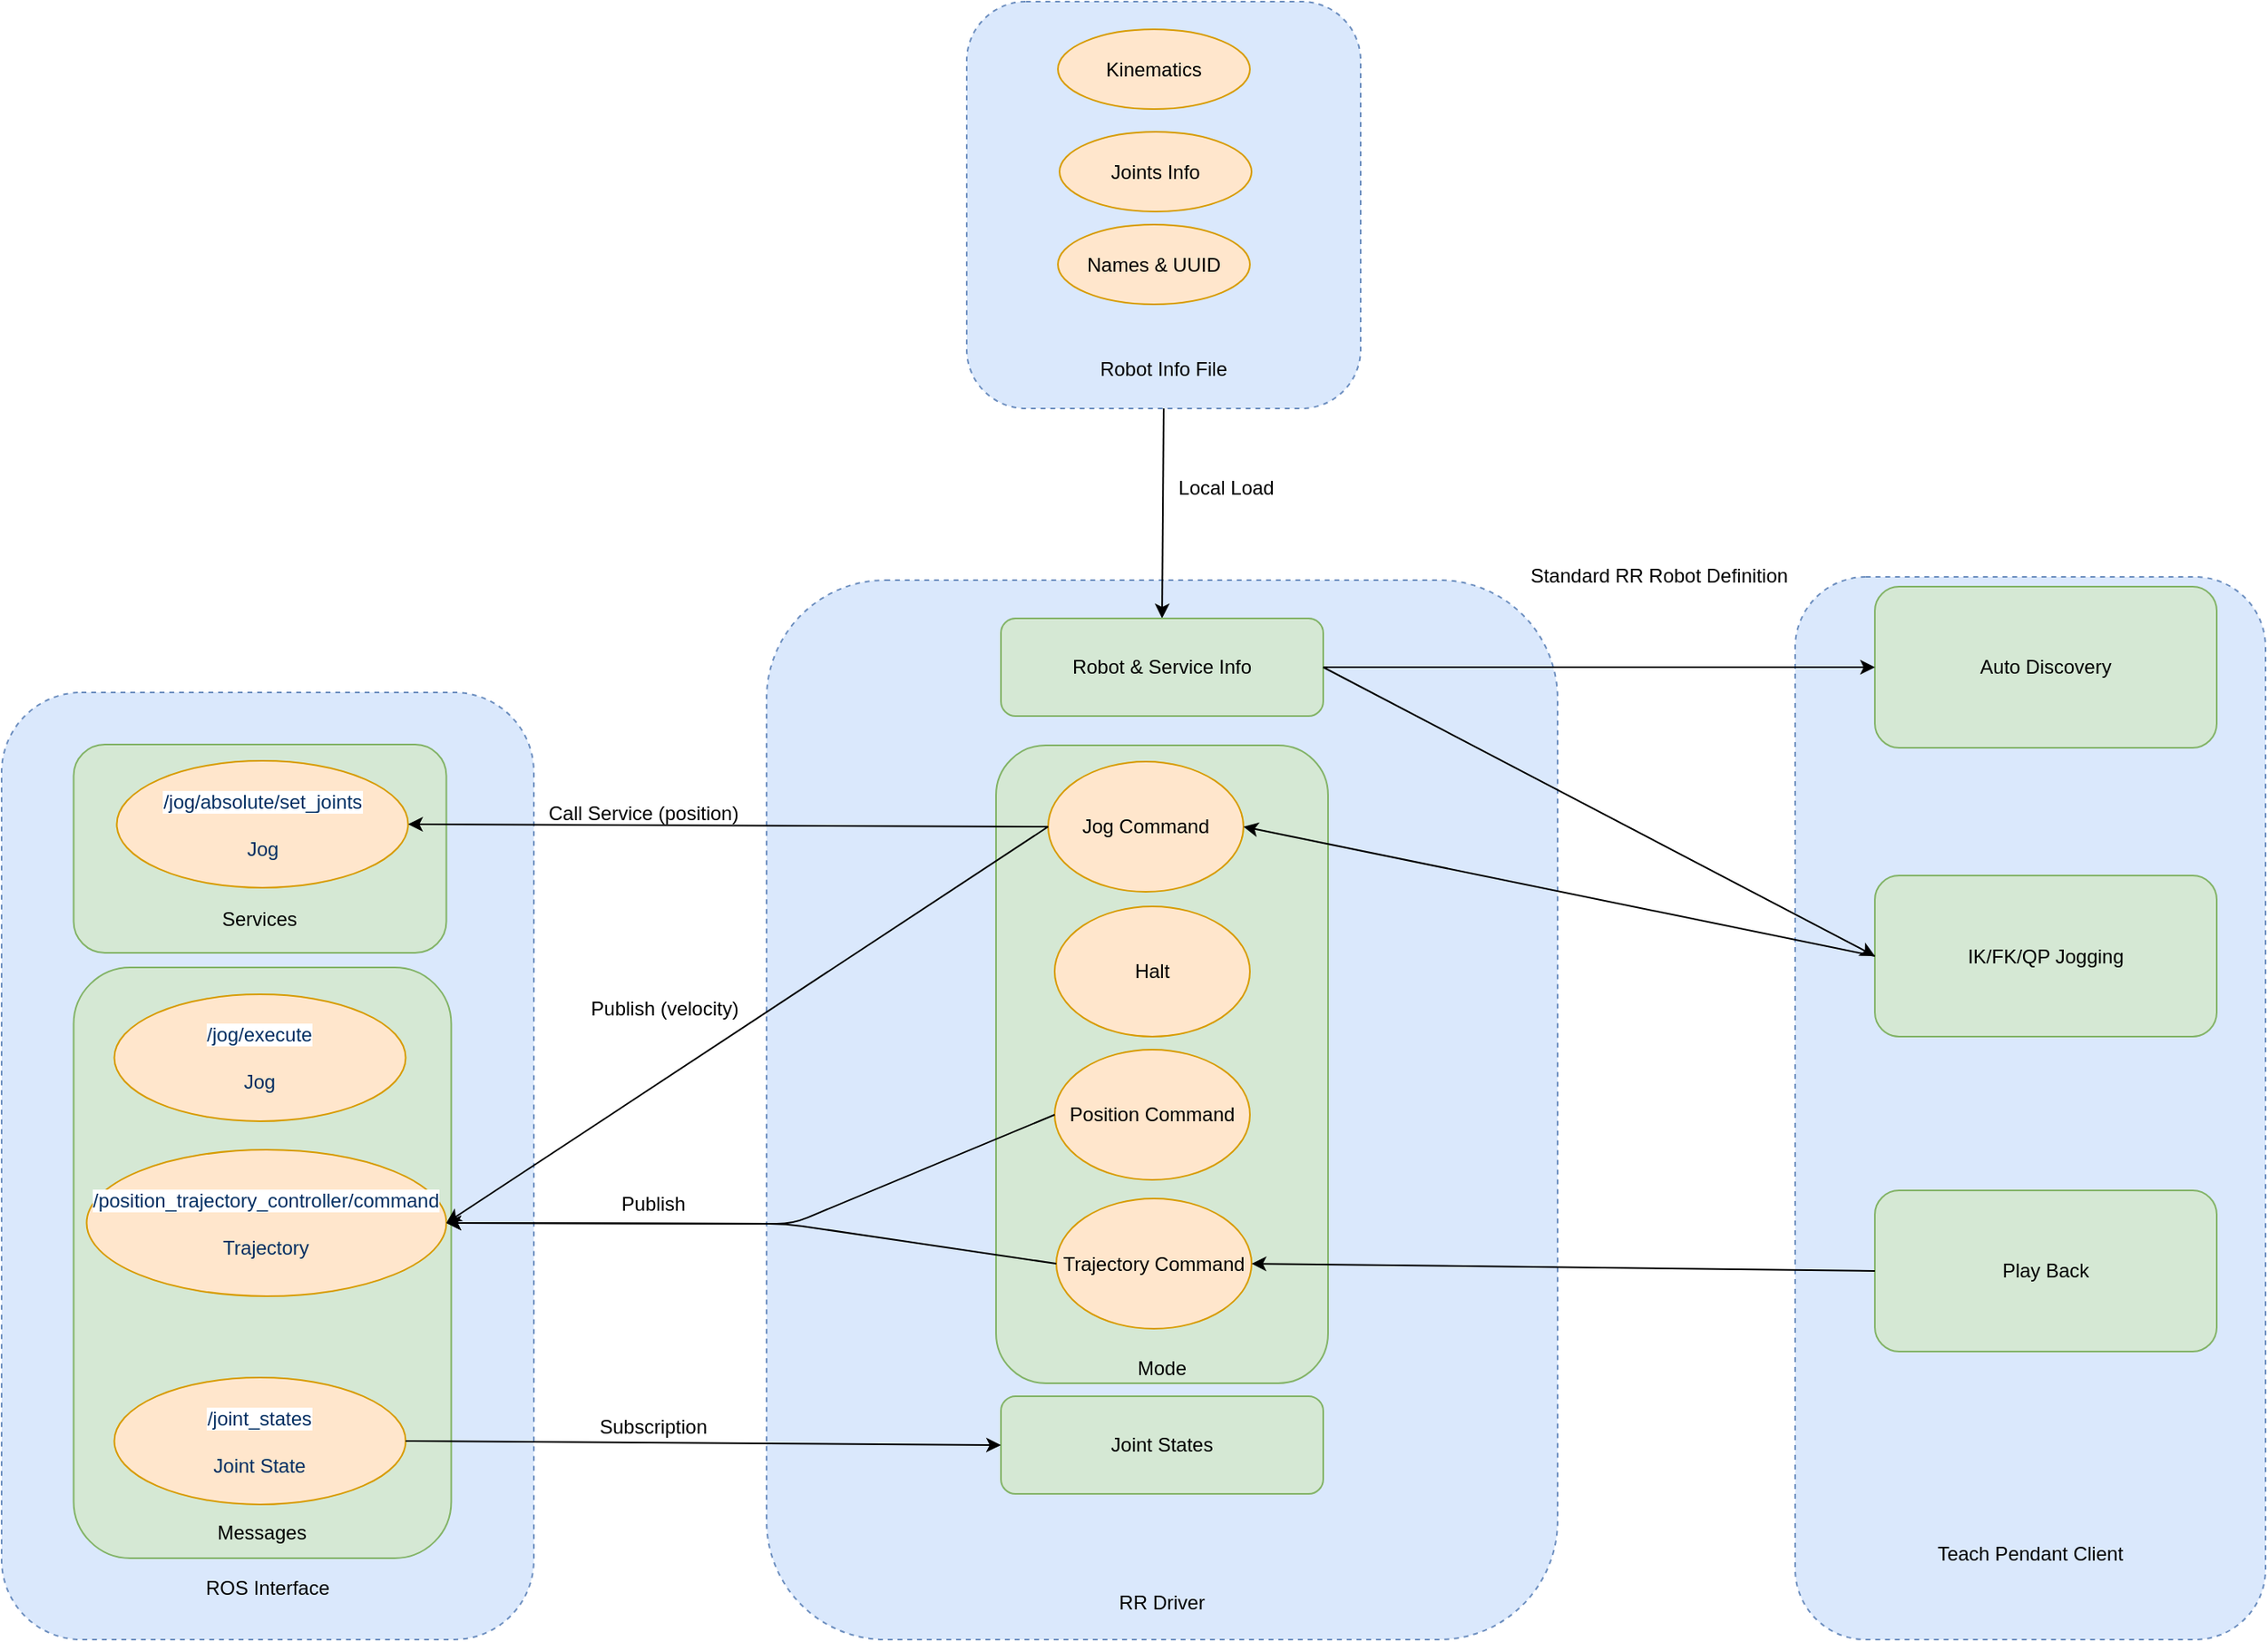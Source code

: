 <mxfile version="13.6.2" type="device"><diagram id="7dnzhmzvjPaTl8PEZ0EC" name="Page-1"><mxGraphModel dx="2583" dy="2661" grid="0" gridSize="10" guides="1" tooltips="1" connect="1" arrows="1" fold="1" page="1" pageScale="1" pageWidth="827" pageHeight="1169" math="0" shadow="0"><root><mxCell id="0"/><mxCell id="1" parent="0"/><mxCell id="Pj8FK1_qwA47QdjpNa2k-1" value="&lt;br&gt;&lt;br&gt;&lt;br&gt;&lt;br&gt;&lt;br&gt;&lt;br&gt;&lt;br&gt;&lt;br&gt;&lt;br&gt;&lt;br&gt;&lt;br&gt;&lt;br&gt;&lt;br&gt;&lt;br&gt;&lt;br&gt;&lt;br&gt;&lt;br&gt;&lt;br&gt;&lt;br&gt;&lt;br&gt;&lt;br&gt;&lt;br&gt;&lt;br&gt;&lt;br&gt;&lt;br&gt;&lt;br&gt;&lt;br&gt;&lt;br&gt;&lt;br&gt;&lt;br&gt;&lt;br&gt;&lt;br&gt;&lt;br&gt;&lt;br&gt;&lt;br&gt;&lt;br&gt;ROS Interface" style="rounded=1;whiteSpace=wrap;html=1;dashed=1;fillColor=#dae8fc;strokeColor=#6c8ebf;" parent="1" vertex="1"><mxGeometry x="243" y="124.5" width="327" height="582" as="geometry"/></mxCell><mxCell id="Pj8FK1_qwA47QdjpNa2k-2" value="&lt;br&gt;&lt;br&gt;&lt;br&gt;&lt;br&gt;&lt;br&gt;&lt;br&gt;Services" style="rounded=1;whiteSpace=wrap;html=1;fillColor=#d5e8d4;strokeColor=#82b366;" parent="1" vertex="1"><mxGeometry x="287.25" y="156.5" width="229" height="128" as="geometry"/></mxCell><mxCell id="Pj8FK1_qwA47QdjpNa2k-3" value="&lt;br&gt;&lt;br&gt;&lt;br&gt;&lt;br&gt;&lt;br&gt;&lt;br&gt;&lt;br&gt;&lt;br&gt;&lt;br&gt;&lt;br&gt;&lt;br&gt;&lt;br&gt;&lt;br&gt;&lt;br&gt;&lt;br&gt;&lt;br&gt;&lt;br&gt;&lt;br&gt;&lt;br&gt;&lt;br&gt;&lt;br&gt;&lt;br&gt;&lt;br&gt;Messages" style="rounded=1;whiteSpace=wrap;html=1;fillColor=#d5e8d4;strokeColor=#82b366;" parent="1" vertex="1"><mxGeometry x="287.25" y="293.5" width="232" height="363" as="geometry"/></mxCell><mxCell id="Pj8FK1_qwA47QdjpNa2k-4" value="&lt;span style=&quot;color: rgb(3 , 47 , 98) ; font-family: , &amp;#34;consolas&amp;#34; , &amp;#34;liberation mono&amp;#34; , &amp;#34;menlo&amp;#34; , monospace ; background-color: rgb(255 , 255 , 255)&quot;&gt;/jog/absolute/set_joints&lt;br&gt;&lt;/span&gt;&lt;span style=&quot;color: rgb(3 , 47 , 98)&quot;&gt;&lt;br&gt;Jog&lt;br&gt;&lt;/span&gt;" style="ellipse;whiteSpace=wrap;html=1;fillColor=#ffe6cc;strokeColor=#d79b00;" parent="1" vertex="1"><mxGeometry x="313.75" y="166.5" width="179" height="78" as="geometry"/></mxCell><mxCell id="Pj8FK1_qwA47QdjpNa2k-6" value="&lt;span style=&quot;color: rgb(3 , 47 , 98) ; background-color: rgb(255 , 255 , 255)&quot;&gt;/jog/execute&lt;/span&gt;&lt;span style=&quot;color: rgb(3 , 47 , 98) ; font-family: , &amp;#34;consolas&amp;#34; , &amp;#34;liberation mono&amp;#34; , &amp;#34;menlo&amp;#34; , monospace ; background-color: rgb(255 , 255 , 255)&quot;&gt;&lt;br&gt;&lt;/span&gt;&lt;span style=&quot;color: rgb(3 , 47 , 98)&quot;&gt;&lt;br&gt;Jog&lt;br&gt;&lt;/span&gt;" style="ellipse;whiteSpace=wrap;html=1;fillColor=#ffe6cc;strokeColor=#d79b00;" parent="1" vertex="1"><mxGeometry x="312.25" y="310" width="179" height="78" as="geometry"/></mxCell><mxCell id="Pj8FK1_qwA47QdjpNa2k-7" value="&lt;span style=&quot;color: rgb(3 , 47 , 98) ; font-family: , &amp;#34;consolas&amp;#34; , &amp;#34;liberation mono&amp;#34; , &amp;#34;menlo&amp;#34; , monospace ; background-color: rgb(255 , 255 , 255)&quot;&gt;/position_trajectory_controller/command&lt;/span&gt;&lt;span style=&quot;color: rgb(3 , 47 , 98)&quot;&gt;&lt;br&gt;&lt;br&gt;Trajectory&lt;br&gt;&lt;/span&gt;" style="ellipse;whiteSpace=wrap;html=1;fillColor=#ffe6cc;strokeColor=#d79b00;" parent="1" vertex="1"><mxGeometry x="295.25" y="405.5" width="221" height="90" as="geometry"/></mxCell><mxCell id="Pj8FK1_qwA47QdjpNa2k-8" value="&lt;br&gt;&lt;br&gt;&lt;br&gt;&lt;br&gt;&lt;br&gt;&lt;br&gt;&lt;br&gt;&lt;br&gt;&lt;br&gt;&lt;br&gt;&lt;br&gt;&lt;br&gt;&lt;br&gt;&lt;br&gt;Robot Info File" style="rounded=1;whiteSpace=wrap;html=1;dashed=1;fillColor=#dae8fc;strokeColor=#6c8ebf;" parent="1" vertex="1"><mxGeometry x="836" y="-300" width="242" height="250" as="geometry"/></mxCell><mxCell id="Pj8FK1_qwA47QdjpNa2k-9" value="Kinematics" style="ellipse;whiteSpace=wrap;html=1;fillColor=#ffe6cc;strokeColor=#d79b00;" parent="1" vertex="1"><mxGeometry x="892" y="-283" width="118" height="49" as="geometry"/></mxCell><mxCell id="Pj8FK1_qwA47QdjpNa2k-10" value="Joints Info" style="ellipse;whiteSpace=wrap;html=1;fillColor=#ffe6cc;strokeColor=#d79b00;" parent="1" vertex="1"><mxGeometry x="893" y="-220" width="118" height="49" as="geometry"/></mxCell><mxCell id="Pj8FK1_qwA47QdjpNa2k-11" value="Names &amp;amp; UUID" style="ellipse;whiteSpace=wrap;html=1;fillColor=#ffe6cc;strokeColor=#d79b00;" parent="1" vertex="1"><mxGeometry x="892" y="-163" width="118" height="49" as="geometry"/></mxCell><mxCell id="Pj8FK1_qwA47QdjpNa2k-13" value="&lt;br&gt;&lt;br&gt;&lt;br&gt;&lt;br&gt;&lt;br&gt;&lt;br&gt;&lt;br&gt;&lt;br&gt;&lt;br&gt;&lt;br&gt;&lt;br&gt;&lt;br&gt;&lt;br&gt;&lt;br&gt;&lt;br&gt;&lt;br&gt;&lt;br&gt;&lt;br&gt;&lt;br&gt;&lt;br&gt;&lt;br&gt;&lt;br&gt;&lt;br&gt;&lt;br&gt;&lt;br&gt;&lt;br&gt;&lt;br&gt;&lt;br&gt;&lt;br&gt;&lt;br&gt;&lt;br&gt;&lt;br&gt;&lt;br&gt;&lt;br&gt;&lt;br&gt;&lt;br&gt;&lt;br&gt;&lt;br&gt;&lt;br&gt;&lt;br&gt;&lt;br&gt;&lt;br&gt;RR Driver" style="rounded=1;whiteSpace=wrap;html=1;dashed=1;fillColor=#dae8fc;strokeColor=#6c8ebf;" parent="1" vertex="1"><mxGeometry x="713" y="55.5" width="486" height="651" as="geometry"/></mxCell><mxCell id="Pj8FK1_qwA47QdjpNa2k-14" value="" style="endArrow=classic;html=1;exitX=0.5;exitY=1;exitDx=0;exitDy=0;entryX=0.5;entryY=0;entryDx=0;entryDy=0;" parent="1" source="Pj8FK1_qwA47QdjpNa2k-8" target="Pj8FK1_qwA47QdjpNa2k-15" edge="1"><mxGeometry width="50" height="50" relative="1" as="geometry"><mxPoint x="617" y="284" as="sourcePoint"/><mxPoint x="667" y="234" as="targetPoint"/></mxGeometry></mxCell><mxCell id="Pj8FK1_qwA47QdjpNa2k-15" value="Robot &amp;amp; Service Info" style="rounded=1;whiteSpace=wrap;html=1;fillColor=#d5e8d4;strokeColor=#82b366;" parent="1" vertex="1"><mxGeometry x="857" y="79" width="198" height="60" as="geometry"/></mxCell><mxCell id="Pj8FK1_qwA47QdjpNa2k-16" value="&lt;br&gt;&lt;br&gt;&lt;br&gt;&lt;br&gt;&lt;br&gt;&lt;br&gt;&lt;br&gt;&lt;br&gt;&lt;br&gt;&lt;br&gt;&lt;br&gt;&lt;br&gt;&lt;br&gt;&lt;br&gt;&lt;br&gt;&lt;br&gt;&lt;br&gt;&lt;br&gt;&lt;br&gt;&lt;br&gt;&lt;br&gt;&lt;br&gt;&lt;br&gt;&lt;br&gt;&lt;br&gt;&lt;br&gt;Mode" style="rounded=1;whiteSpace=wrap;html=1;fillColor=#d5e8d4;strokeColor=#82b366;" parent="1" vertex="1"><mxGeometry x="854" y="157" width="204" height="392" as="geometry"/></mxCell><mxCell id="Pj8FK1_qwA47QdjpNa2k-21" value="Jog Command" style="ellipse;whiteSpace=wrap;html=1;fillColor=#ffe6cc;strokeColor=#d79b00;" parent="1" vertex="1"><mxGeometry x="886" y="167" width="120" height="80" as="geometry"/></mxCell><mxCell id="Pj8FK1_qwA47QdjpNa2k-22" value="" style="endArrow=classic;html=1;exitX=0;exitY=0.5;exitDx=0;exitDy=0;entryX=1;entryY=0.5;entryDx=0;entryDy=0;" parent="1" source="Pj8FK1_qwA47QdjpNa2k-21" target="Pj8FK1_qwA47QdjpNa2k-4" edge="1"><mxGeometry width="50" height="50" relative="1" as="geometry"><mxPoint x="617" y="268" as="sourcePoint"/><mxPoint x="667" y="218" as="targetPoint"/></mxGeometry></mxCell><mxCell id="Pj8FK1_qwA47QdjpNa2k-23" value="Position Command" style="ellipse;whiteSpace=wrap;html=1;fillColor=#ffe6cc;strokeColor=#d79b00;" parent="1" vertex="1"><mxGeometry x="890" y="344" width="120" height="80" as="geometry"/></mxCell><mxCell id="Pj8FK1_qwA47QdjpNa2k-24" value="Call Service (position)" style="text;html=1;align=center;verticalAlign=middle;resizable=0;points=[];autosize=1;" parent="1" vertex="1"><mxGeometry x="573" y="190" width="127" height="18" as="geometry"/></mxCell><mxCell id="Pj8FK1_qwA47QdjpNa2k-25" value="" style="endArrow=classic;html=1;exitX=0;exitY=0.5;exitDx=0;exitDy=0;entryX=1;entryY=0.5;entryDx=0;entryDy=0;" parent="1" source="Pj8FK1_qwA47QdjpNa2k-23" target="Pj8FK1_qwA47QdjpNa2k-7" edge="1"><mxGeometry width="50" height="50" relative="1" as="geometry"><mxPoint x="617" y="268" as="sourcePoint"/><mxPoint x="667" y="218" as="targetPoint"/><Array as="points"><mxPoint x="729" y="451"/></Array></mxGeometry></mxCell><mxCell id="Pj8FK1_qwA47QdjpNa2k-26" value="&lt;span style=&quot;color: rgb(3 , 47 , 98) ; font-family: , &amp;#34;consolas&amp;#34; , &amp;#34;liberation mono&amp;#34; , &amp;#34;menlo&amp;#34; , monospace ; background-color: rgb(255 , 255 , 255)&quot;&gt;/joint_states&lt;br&gt;&lt;/span&gt;&lt;span style=&quot;color: rgb(3 , 47 , 98)&quot;&gt;&lt;br&gt;Joint State&lt;br&gt;&lt;/span&gt;" style="ellipse;whiteSpace=wrap;html=1;fillColor=#ffe6cc;strokeColor=#d79b00;" parent="1" vertex="1"><mxGeometry x="312.25" y="545.5" width="179" height="78" as="geometry"/></mxCell><mxCell id="Pj8FK1_qwA47QdjpNa2k-27" value="Joint States" style="rounded=1;whiteSpace=wrap;html=1;fillColor=#d5e8d4;strokeColor=#82b366;" parent="1" vertex="1"><mxGeometry x="857" y="557" width="198" height="60" as="geometry"/></mxCell><mxCell id="Pj8FK1_qwA47QdjpNa2k-28" value="" style="endArrow=classic;html=1;exitX=1;exitY=0.5;exitDx=0;exitDy=0;entryX=0;entryY=0.5;entryDx=0;entryDy=0;" parent="1" source="Pj8FK1_qwA47QdjpNa2k-26" target="Pj8FK1_qwA47QdjpNa2k-27" edge="1"><mxGeometry width="50" height="50" relative="1" as="geometry"><mxPoint x="617" y="492" as="sourcePoint"/><mxPoint x="667" y="442" as="targetPoint"/></mxGeometry></mxCell><mxCell id="Pj8FK1_qwA47QdjpNa2k-29" value="Subscription" style="text;html=1;align=center;verticalAlign=middle;resizable=0;points=[];autosize=1;" parent="1" vertex="1"><mxGeometry x="605" y="566.5" width="76" height="18" as="geometry"/></mxCell><mxCell id="Pj8FK1_qwA47QdjpNa2k-30" value="Local Load" style="text;html=1;align=center;verticalAlign=middle;resizable=0;points=[];autosize=1;" parent="1" vertex="1"><mxGeometry x="961" y="-10" width="68" height="18" as="geometry"/></mxCell><mxCell id="Pj8FK1_qwA47QdjpNa2k-31" value="Trajectory Command" style="ellipse;whiteSpace=wrap;html=1;fillColor=#ffe6cc;strokeColor=#d79b00;" parent="1" vertex="1"><mxGeometry x="891" y="435.5" width="120" height="80" as="geometry"/></mxCell><mxCell id="Pj8FK1_qwA47QdjpNa2k-32" value="Halt" style="ellipse;whiteSpace=wrap;html=1;fillColor=#ffe6cc;strokeColor=#d79b00;" parent="1" vertex="1"><mxGeometry x="890" y="256" width="120" height="80" as="geometry"/></mxCell><mxCell id="Pj8FK1_qwA47QdjpNa2k-33" value="" style="endArrow=classic;html=1;exitX=0;exitY=0.5;exitDx=0;exitDy=0;entryX=1;entryY=0.5;entryDx=0;entryDy=0;" parent="1" source="Pj8FK1_qwA47QdjpNa2k-31" target="Pj8FK1_qwA47QdjpNa2k-7" edge="1"><mxGeometry width="50" height="50" relative="1" as="geometry"><mxPoint x="617" y="485" as="sourcePoint"/><mxPoint x="667" y="435" as="targetPoint"/><Array as="points"><mxPoint x="725" y="451"/></Array></mxGeometry></mxCell><mxCell id="Pj8FK1_qwA47QdjpNa2k-34" value="Publish" style="text;html=1;align=center;verticalAlign=middle;resizable=0;points=[];autosize=1;" parent="1" vertex="1"><mxGeometry x="618.5" y="430" width="49" height="18" as="geometry"/></mxCell><mxCell id="Pj8FK1_qwA47QdjpNa2k-36" value="" style="endArrow=classic;html=1;exitX=0;exitY=0.5;exitDx=0;exitDy=0;entryX=1;entryY=0.5;entryDx=0;entryDy=0;" parent="1" source="Pj8FK1_qwA47QdjpNa2k-21" target="Pj8FK1_qwA47QdjpNa2k-7" edge="1"><mxGeometry width="50" height="50" relative="1" as="geometry"><mxPoint x="617" y="485" as="sourcePoint"/><mxPoint x="667" y="435" as="targetPoint"/></mxGeometry></mxCell><mxCell id="Pj8FK1_qwA47QdjpNa2k-37" value="Publish (velocity)" style="text;html=1;align=center;verticalAlign=middle;resizable=0;points=[];autosize=1;" parent="1" vertex="1"><mxGeometry x="600" y="310" width="100" height="18" as="geometry"/></mxCell><mxCell id="Pj8FK1_qwA47QdjpNa2k-39" value="&lt;br&gt;&lt;br&gt;&lt;br&gt;&lt;br&gt;&lt;br&gt;&lt;br&gt;&lt;br&gt;&lt;br&gt;&lt;br&gt;&lt;br&gt;&lt;br&gt;&lt;br&gt;&lt;br&gt;&lt;br&gt;&lt;br&gt;&lt;br&gt;&lt;br&gt;&lt;br&gt;&lt;br&gt;&lt;br&gt;&lt;br&gt;&lt;br&gt;&lt;br&gt;&lt;br&gt;&lt;br&gt;&lt;br&gt;&lt;br&gt;&lt;br&gt;&lt;br&gt;&lt;br&gt;&lt;br&gt;&lt;br&gt;&lt;br&gt;&lt;br&gt;&lt;br&gt;&lt;br&gt;&lt;br&gt;&lt;br&gt;Teach Pendant Client" style="rounded=1;whiteSpace=wrap;html=1;dashed=1;fillColor=#dae8fc;strokeColor=#6c8ebf;" parent="1" vertex="1"><mxGeometry x="1345" y="53.5" width="289" height="653" as="geometry"/></mxCell><mxCell id="Pj8FK1_qwA47QdjpNa2k-40" value="IK/FK/QP Jogging" style="rounded=1;whiteSpace=wrap;html=1;fillColor=#d5e8d4;strokeColor=#82b366;" parent="1" vertex="1"><mxGeometry x="1394" y="237" width="210" height="99" as="geometry"/></mxCell><mxCell id="Pj8FK1_qwA47QdjpNa2k-41" value="" style="endArrow=classic;html=1;exitX=1;exitY=0.5;exitDx=0;exitDy=0;entryX=0;entryY=0.5;entryDx=0;entryDy=0;" parent="1" source="Pj8FK1_qwA47QdjpNa2k-15" target="Pj8FK1_qwA47QdjpNa2k-40" edge="1"><mxGeometry width="50" height="50" relative="1" as="geometry"><mxPoint x="1207" y="377" as="sourcePoint"/><mxPoint x="1257" y="327" as="targetPoint"/></mxGeometry></mxCell><mxCell id="Pj8FK1_qwA47QdjpNa2k-42" value="" style="endArrow=classic;html=1;exitX=0;exitY=0.5;exitDx=0;exitDy=0;entryX=1;entryY=0.5;entryDx=0;entryDy=0;" parent="1" source="Pj8FK1_qwA47QdjpNa2k-40" target="Pj8FK1_qwA47QdjpNa2k-21" edge="1"><mxGeometry width="50" height="50" relative="1" as="geometry"><mxPoint x="1207" y="377" as="sourcePoint"/><mxPoint x="1257" y="327" as="targetPoint"/></mxGeometry></mxCell><mxCell id="Pj8FK1_qwA47QdjpNa2k-43" value="Standard RR Robot Definition" style="text;html=1;align=center;verticalAlign=middle;resizable=0;points=[];autosize=1;" parent="1" vertex="1"><mxGeometry x="1177" y="44" width="168" height="18" as="geometry"/></mxCell><mxCell id="Pj8FK1_qwA47QdjpNa2k-44" value="Play Back" style="rounded=1;whiteSpace=wrap;html=1;fillColor=#d5e8d4;strokeColor=#82b366;" parent="1" vertex="1"><mxGeometry x="1394" y="430.5" width="210" height="99" as="geometry"/></mxCell><mxCell id="Pj8FK1_qwA47QdjpNa2k-45" value="" style="endArrow=classic;html=1;exitX=0;exitY=0.5;exitDx=0;exitDy=0;entryX=1;entryY=0.5;entryDx=0;entryDy=0;" parent="1" source="Pj8FK1_qwA47QdjpNa2k-44" target="Pj8FK1_qwA47QdjpNa2k-31" edge="1"><mxGeometry width="50" height="50" relative="1" as="geometry"><mxPoint x="1207" y="377" as="sourcePoint"/><mxPoint x="1257" y="327" as="targetPoint"/></mxGeometry></mxCell><mxCell id="Pj8FK1_qwA47QdjpNa2k-47" value="Auto Discovery" style="rounded=1;whiteSpace=wrap;html=1;fillColor=#d5e8d4;strokeColor=#82b366;" parent="1" vertex="1"><mxGeometry x="1394" y="59.5" width="210" height="99" as="geometry"/></mxCell><mxCell id="Pj8FK1_qwA47QdjpNa2k-48" value="" style="endArrow=classic;html=1;exitX=1;exitY=0.5;exitDx=0;exitDy=0;entryX=0;entryY=0.5;entryDx=0;entryDy=0;" parent="1" source="Pj8FK1_qwA47QdjpNa2k-15" target="Pj8FK1_qwA47QdjpNa2k-47" edge="1"><mxGeometry width="50" height="50" relative="1" as="geometry"><mxPoint x="1207" y="377" as="sourcePoint"/><mxPoint x="1257" y="327" as="targetPoint"/></mxGeometry></mxCell></root></mxGraphModel></diagram></mxfile>